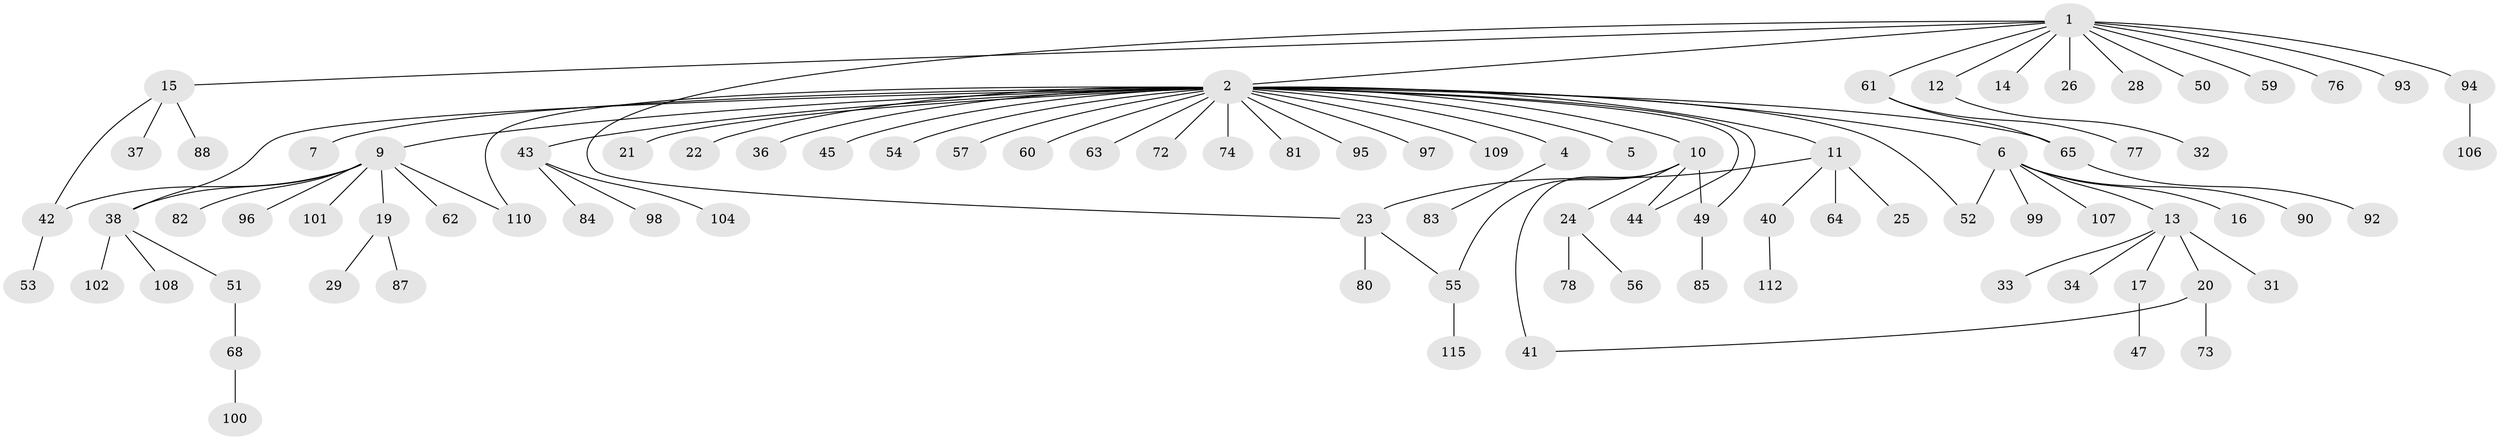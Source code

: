 // original degree distribution, {13: 0.008695652173913044, 23: 0.008695652173913044, 2: 0.16521739130434782, 3: 0.10434782608695652, 1: 0.6, 7: 0.017391304347826087, 10: 0.008695652173913044, 9: 0.008695652173913044, 5: 0.017391304347826087, 6: 0.008695652173913044, 4: 0.05217391304347826}
// Generated by graph-tools (version 1.1) at 2025/11/02/27/25 16:11:10]
// undirected, 90 vertices, 99 edges
graph export_dot {
graph [start="1"]
  node [color=gray90,style=filled];
  1 [super="+3"];
  2 [super="+8"];
  4;
  5;
  6 [super="+35"];
  7 [super="+30"];
  9 [super="+58"];
  10 [super="+103"];
  11 [super="+111"];
  12;
  13 [super="+114"];
  14;
  15 [super="+46"];
  16;
  17 [super="+18"];
  19 [super="+48"];
  20;
  21;
  22 [super="+27"];
  23 [super="+75"];
  24;
  25 [super="+86"];
  26;
  28;
  29;
  31;
  32 [super="+69"];
  33;
  34;
  36;
  37;
  38 [super="+39"];
  40;
  41;
  42;
  43 [super="+71"];
  44 [super="+113"];
  45;
  47;
  49 [super="+67"];
  50;
  51 [super="+70"];
  52;
  53;
  54;
  55 [super="+79"];
  56;
  57 [super="+66"];
  59;
  60 [super="+91"];
  61;
  62;
  63;
  64 [super="+105"];
  65 [super="+89"];
  68;
  72;
  73;
  74;
  76;
  77;
  78;
  80;
  81;
  82;
  83;
  84;
  85;
  87;
  88;
  90;
  92;
  93;
  94;
  95;
  96;
  97;
  98;
  99;
  100;
  101;
  102;
  104;
  106;
  107;
  108;
  109;
  110;
  112;
  115;
  1 -- 2;
  1 -- 12;
  1 -- 14;
  1 -- 15;
  1 -- 23;
  1 -- 26;
  1 -- 28;
  1 -- 50;
  1 -- 59;
  1 -- 76;
  1 -- 93;
  1 -- 94;
  1 -- 61;
  2 -- 4 [weight=2];
  2 -- 5;
  2 -- 6;
  2 -- 7;
  2 -- 11;
  2 -- 21;
  2 -- 22;
  2 -- 44;
  2 -- 45;
  2 -- 49;
  2 -- 52;
  2 -- 54;
  2 -- 57;
  2 -- 60 [weight=2];
  2 -- 63;
  2 -- 65;
  2 -- 74;
  2 -- 95;
  2 -- 109;
  2 -- 110;
  2 -- 97;
  2 -- 36;
  2 -- 72;
  2 -- 9;
  2 -- 10;
  2 -- 43;
  2 -- 81;
  2 -- 38;
  4 -- 83;
  6 -- 13;
  6 -- 16;
  6 -- 52;
  6 -- 90;
  6 -- 107;
  6 -- 99;
  9 -- 19;
  9 -- 38;
  9 -- 42;
  9 -- 62;
  9 -- 82;
  9 -- 101;
  9 -- 110;
  9 -- 96;
  10 -- 24;
  10 -- 41;
  10 -- 49;
  10 -- 44;
  10 -- 55;
  11 -- 23;
  11 -- 25;
  11 -- 40;
  11 -- 64;
  12 -- 32;
  13 -- 17;
  13 -- 20;
  13 -- 31;
  13 -- 33;
  13 -- 34;
  15 -- 37;
  15 -- 42;
  15 -- 88;
  17 -- 47;
  19 -- 29;
  19 -- 87;
  20 -- 41;
  20 -- 73;
  23 -- 55;
  23 -- 80;
  24 -- 56;
  24 -- 78;
  38 -- 102;
  38 -- 51;
  38 -- 108;
  40 -- 112;
  42 -- 53;
  43 -- 84;
  43 -- 98;
  43 -- 104;
  49 -- 85;
  51 -- 68;
  55 -- 115;
  61 -- 65;
  61 -- 77;
  65 -- 92;
  68 -- 100;
  94 -- 106;
}
